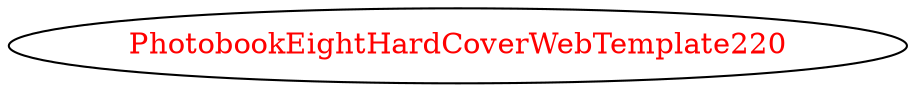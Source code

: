 digraph dependencyGraph {
 concentrate=true;
 ranksep="2.0";
 rankdir="LR"; 
 splines="ortho";
"PhotobookEightHardCoverWebTemplate220" [fontcolor="red"];
}